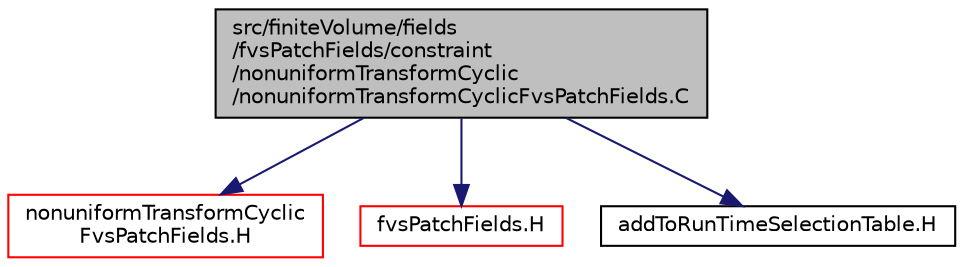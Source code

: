 digraph "src/finiteVolume/fields/fvsPatchFields/constraint/nonuniformTransformCyclic/nonuniformTransformCyclicFvsPatchFields.C"
{
  bgcolor="transparent";
  edge [fontname="Helvetica",fontsize="10",labelfontname="Helvetica",labelfontsize="10"];
  node [fontname="Helvetica",fontsize="10",shape=record];
  Node0 [label="src/finiteVolume/fields\l/fvsPatchFields/constraint\l/nonuniformTransformCyclic\l/nonuniformTransformCyclicFvsPatchFields.C",height=0.2,width=0.4,color="black", fillcolor="grey75", style="filled", fontcolor="black"];
  Node0 -> Node1 [color="midnightblue",fontsize="10",style="solid",fontname="Helvetica"];
  Node1 [label="nonuniformTransformCyclic\lFvsPatchFields.H",height=0.2,width=0.4,color="red",URL="$a02789.html"];
  Node0 -> Node230 [color="midnightblue",fontsize="10",style="solid",fontname="Helvetica"];
  Node230 [label="fvsPatchFields.H",height=0.2,width=0.4,color="red",URL="$a02882.html"];
  Node0 -> Node232 [color="midnightblue",fontsize="10",style="solid",fontname="Helvetica"];
  Node232 [label="addToRunTimeSelectionTable.H",height=0.2,width=0.4,color="black",URL="$a09989.html",tooltip="Macros for easy insertion into run-time selection tables. "];
}
